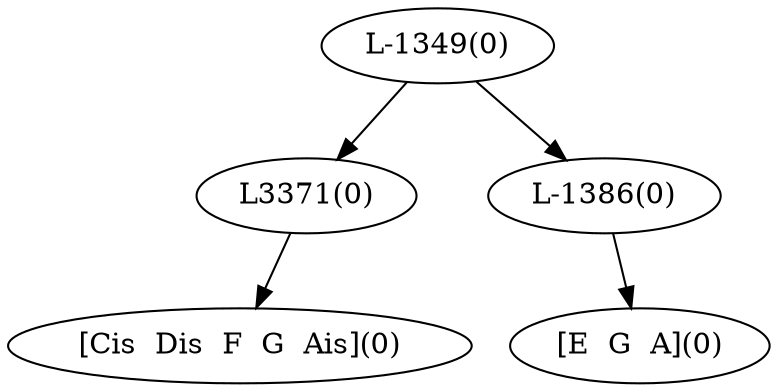 digraph sample{
"L3371(0)"->"[Cis  Dis  F  G  Ais](0)"
"L-1386(0)"->"[E  G  A](0)"
"L-1349(0)"->"L3371(0)"
"L-1349(0)"->"L-1386(0)"
{rank = min; "L-1349(0)"}
{rank = same; "L3371(0)"; "L-1386(0)";}
{rank = max; "[Cis  Dis  F  G  Ais](0)"; "[E  G  A](0)";}
}